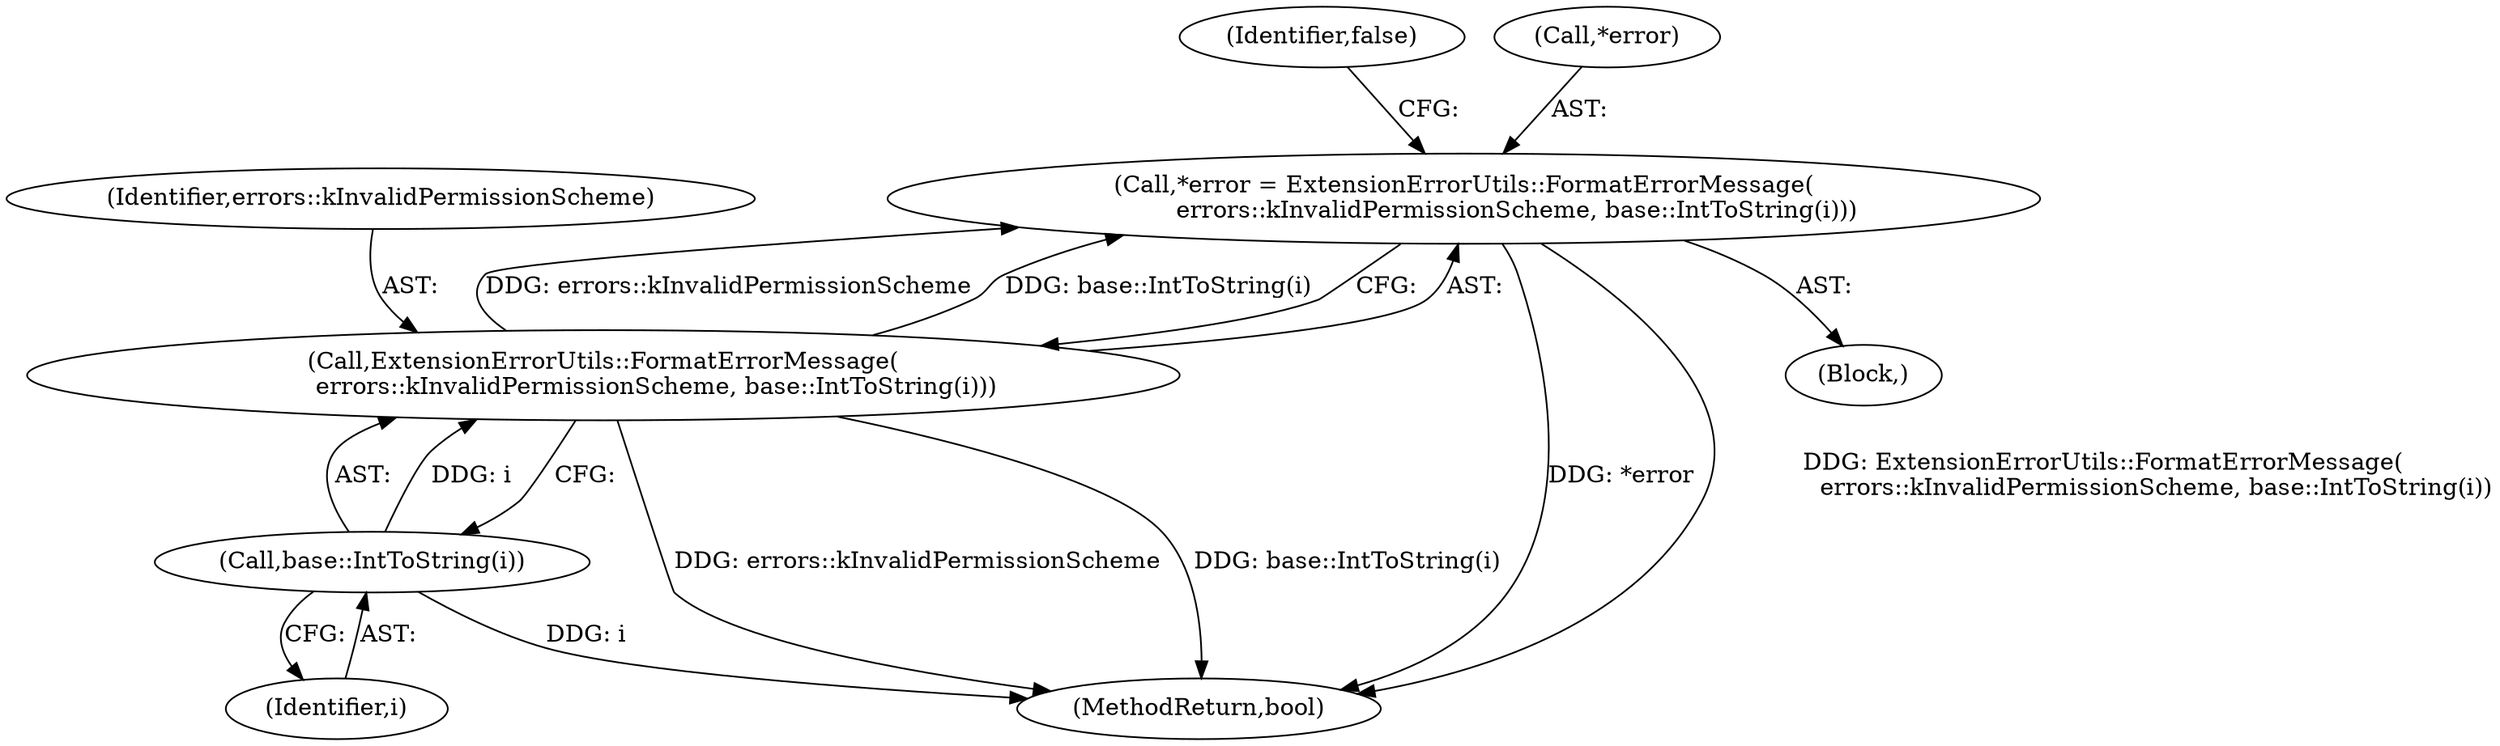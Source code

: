 digraph "0_Chrome_697cd7e2ce2535696f1b9e5cfb474cc36a734747@pointer" {
"1001476" [label="(Call,*error = ExtensionErrorUtils::FormatErrorMessage(\n              errors::kInvalidPermissionScheme, base::IntToString(i)))"];
"1001479" [label="(Call,ExtensionErrorUtils::FormatErrorMessage(\n              errors::kInvalidPermissionScheme, base::IntToString(i)))"];
"1001481" [label="(Call,base::IntToString(i))"];
"1001484" [label="(Identifier,false)"];
"1001482" [label="(Identifier,i)"];
"1001477" [label="(Call,*error)"];
"1001475" [label="(Block,)"];
"1001479" [label="(Call,ExtensionErrorUtils::FormatErrorMessage(\n              errors::kInvalidPermissionScheme, base::IntToString(i)))"];
"1001481" [label="(Call,base::IntToString(i))"];
"1001480" [label="(Identifier,errors::kInvalidPermissionScheme)"];
"1001476" [label="(Call,*error = ExtensionErrorUtils::FormatErrorMessage(\n              errors::kInvalidPermissionScheme, base::IntToString(i)))"];
"1002005" [label="(MethodReturn,bool)"];
"1001476" -> "1001475"  [label="AST: "];
"1001476" -> "1001479"  [label="CFG: "];
"1001477" -> "1001476"  [label="AST: "];
"1001479" -> "1001476"  [label="AST: "];
"1001484" -> "1001476"  [label="CFG: "];
"1001476" -> "1002005"  [label="DDG: *error"];
"1001476" -> "1002005"  [label="DDG: ExtensionErrorUtils::FormatErrorMessage(\n              errors::kInvalidPermissionScheme, base::IntToString(i))"];
"1001479" -> "1001476"  [label="DDG: errors::kInvalidPermissionScheme"];
"1001479" -> "1001476"  [label="DDG: base::IntToString(i)"];
"1001479" -> "1001481"  [label="CFG: "];
"1001480" -> "1001479"  [label="AST: "];
"1001481" -> "1001479"  [label="AST: "];
"1001479" -> "1002005"  [label="DDG: errors::kInvalidPermissionScheme"];
"1001479" -> "1002005"  [label="DDG: base::IntToString(i)"];
"1001481" -> "1001479"  [label="DDG: i"];
"1001481" -> "1001482"  [label="CFG: "];
"1001482" -> "1001481"  [label="AST: "];
"1001481" -> "1002005"  [label="DDG: i"];
}
